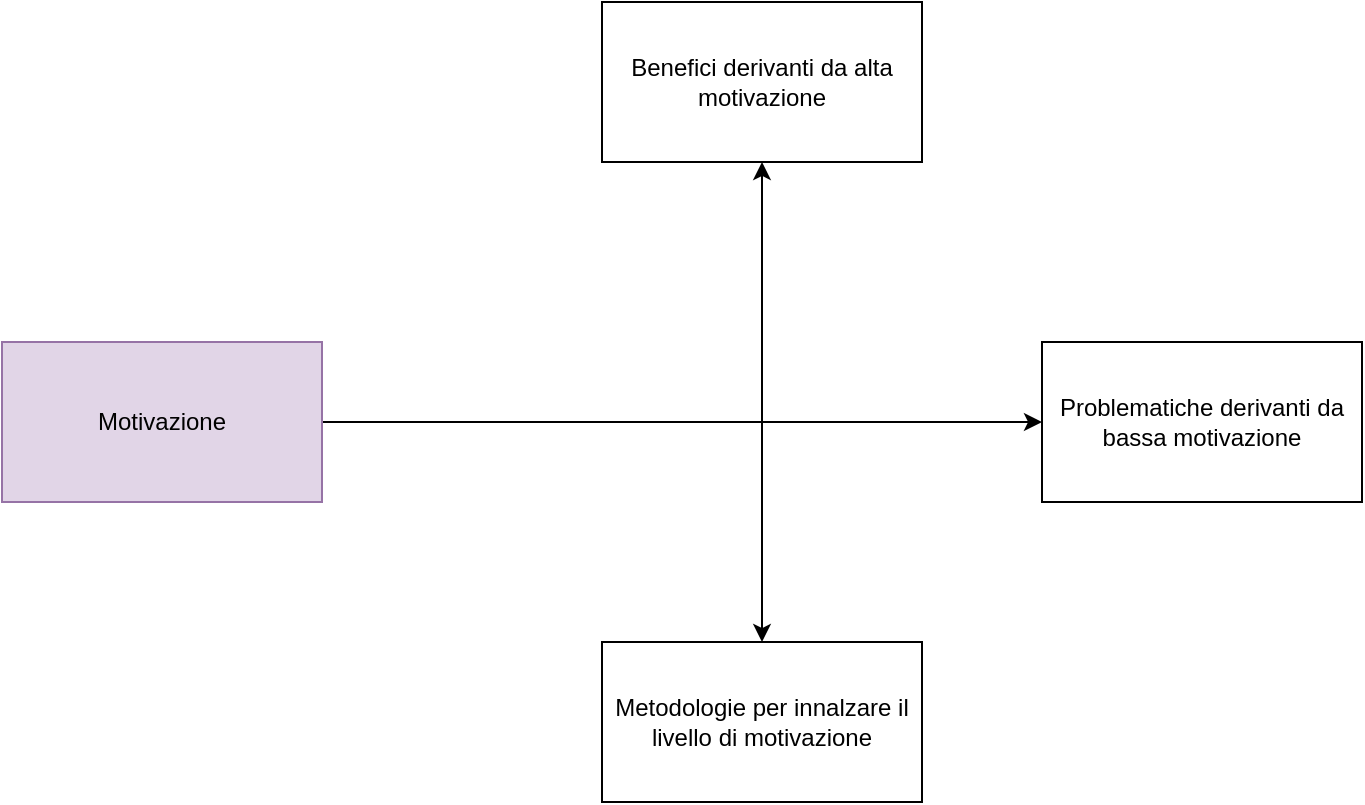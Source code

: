 <mxfile version="24.4.8" type="device">
  <diagram name="Pagina-1" id="ZFH7E8T_ifChsrhSADnT">
    <mxGraphModel dx="1434" dy="772" grid="1" gridSize="10" guides="1" tooltips="1" connect="1" arrows="1" fold="1" page="1" pageScale="1" pageWidth="827" pageHeight="1169" math="0" shadow="0">
      <root>
        <mxCell id="0" />
        <mxCell id="1" parent="0" />
        <mxCell id="wr6cxs40YM4ji43gqF2z-3" value="" style="edgeStyle=orthogonalEdgeStyle;rounded=0;orthogonalLoop=1;jettySize=auto;html=1;" edge="1" parent="1" source="wr6cxs40YM4ji43gqF2z-1" target="wr6cxs40YM4ji43gqF2z-2">
          <mxGeometry relative="1" as="geometry" />
        </mxCell>
        <mxCell id="wr6cxs40YM4ji43gqF2z-5" style="edgeStyle=orthogonalEdgeStyle;rounded=0;orthogonalLoop=1;jettySize=auto;html=1;exitX=1;exitY=0.5;exitDx=0;exitDy=0;entryX=0;entryY=0.5;entryDx=0;entryDy=0;" edge="1" parent="1" source="wr6cxs40YM4ji43gqF2z-1" target="wr6cxs40YM4ji43gqF2z-4">
          <mxGeometry relative="1" as="geometry" />
        </mxCell>
        <mxCell id="wr6cxs40YM4ji43gqF2z-7" style="edgeStyle=orthogonalEdgeStyle;rounded=0;orthogonalLoop=1;jettySize=auto;html=1;exitX=1;exitY=0.5;exitDx=0;exitDy=0;entryX=0.5;entryY=0;entryDx=0;entryDy=0;" edge="1" parent="1" source="wr6cxs40YM4ji43gqF2z-1" target="wr6cxs40YM4ji43gqF2z-6">
          <mxGeometry relative="1" as="geometry" />
        </mxCell>
        <mxCell id="wr6cxs40YM4ji43gqF2z-1" value="Motivazione" style="rounded=0;whiteSpace=wrap;html=1;fillColor=#e1d5e7;strokeColor=#9673a6;" vertex="1" parent="1">
          <mxGeometry x="80" y="240" width="160" height="80" as="geometry" />
        </mxCell>
        <mxCell id="wr6cxs40YM4ji43gqF2z-2" value="Benefici derivanti da alta motivazione" style="rounded=0;whiteSpace=wrap;html=1;" vertex="1" parent="1">
          <mxGeometry x="380" y="70" width="160" height="80" as="geometry" />
        </mxCell>
        <mxCell id="wr6cxs40YM4ji43gqF2z-4" value="Problematiche derivanti da bassa motivazione" style="rounded=0;whiteSpace=wrap;html=1;" vertex="1" parent="1">
          <mxGeometry x="600" y="240" width="160" height="80" as="geometry" />
        </mxCell>
        <mxCell id="wr6cxs40YM4ji43gqF2z-6" value="Metodologie per innalzare il livello di motivazione" style="rounded=0;whiteSpace=wrap;html=1;" vertex="1" parent="1">
          <mxGeometry x="380" y="390" width="160" height="80" as="geometry" />
        </mxCell>
      </root>
    </mxGraphModel>
  </diagram>
</mxfile>
